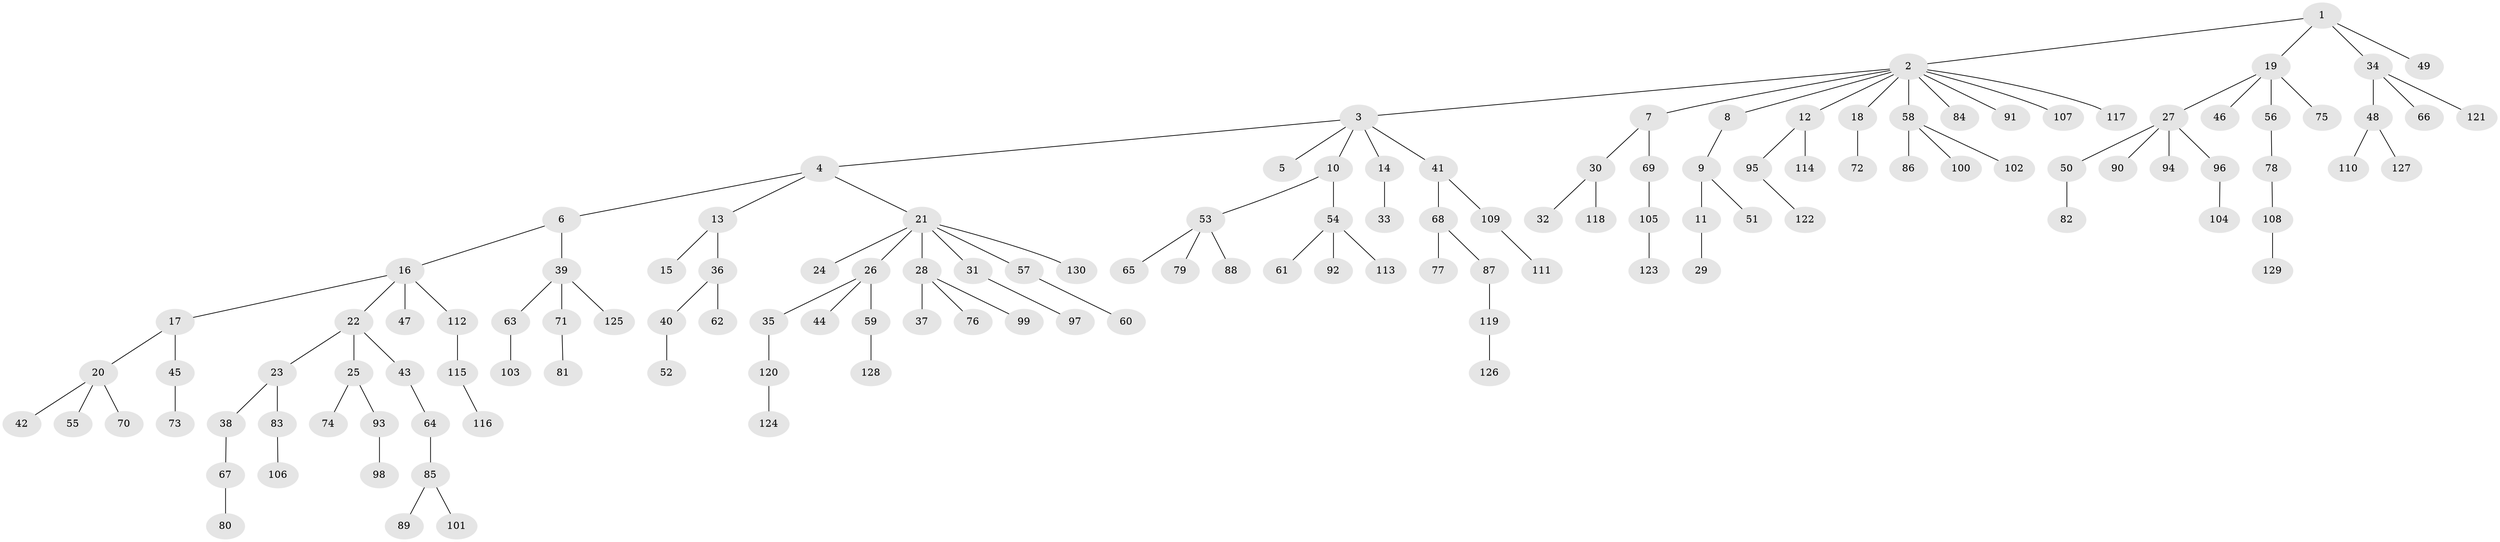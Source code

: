 // coarse degree distribution, {13: 0.011111111111111112, 8: 0.011111111111111112, 1: 0.5888888888888889, 5: 0.022222222222222223, 4: 0.06666666666666667, 2: 0.16666666666666666, 3: 0.12222222222222222, 7: 0.011111111111111112}
// Generated by graph-tools (version 1.1) at 2025/24/03/03/25 07:24:05]
// undirected, 130 vertices, 129 edges
graph export_dot {
graph [start="1"]
  node [color=gray90,style=filled];
  1;
  2;
  3;
  4;
  5;
  6;
  7;
  8;
  9;
  10;
  11;
  12;
  13;
  14;
  15;
  16;
  17;
  18;
  19;
  20;
  21;
  22;
  23;
  24;
  25;
  26;
  27;
  28;
  29;
  30;
  31;
  32;
  33;
  34;
  35;
  36;
  37;
  38;
  39;
  40;
  41;
  42;
  43;
  44;
  45;
  46;
  47;
  48;
  49;
  50;
  51;
  52;
  53;
  54;
  55;
  56;
  57;
  58;
  59;
  60;
  61;
  62;
  63;
  64;
  65;
  66;
  67;
  68;
  69;
  70;
  71;
  72;
  73;
  74;
  75;
  76;
  77;
  78;
  79;
  80;
  81;
  82;
  83;
  84;
  85;
  86;
  87;
  88;
  89;
  90;
  91;
  92;
  93;
  94;
  95;
  96;
  97;
  98;
  99;
  100;
  101;
  102;
  103;
  104;
  105;
  106;
  107;
  108;
  109;
  110;
  111;
  112;
  113;
  114;
  115;
  116;
  117;
  118;
  119;
  120;
  121;
  122;
  123;
  124;
  125;
  126;
  127;
  128;
  129;
  130;
  1 -- 2;
  1 -- 19;
  1 -- 34;
  1 -- 49;
  2 -- 3;
  2 -- 7;
  2 -- 8;
  2 -- 12;
  2 -- 18;
  2 -- 58;
  2 -- 84;
  2 -- 91;
  2 -- 107;
  2 -- 117;
  3 -- 4;
  3 -- 5;
  3 -- 10;
  3 -- 14;
  3 -- 41;
  4 -- 6;
  4 -- 13;
  4 -- 21;
  6 -- 16;
  6 -- 39;
  7 -- 30;
  7 -- 69;
  8 -- 9;
  9 -- 11;
  9 -- 51;
  10 -- 53;
  10 -- 54;
  11 -- 29;
  12 -- 95;
  12 -- 114;
  13 -- 15;
  13 -- 36;
  14 -- 33;
  16 -- 17;
  16 -- 22;
  16 -- 47;
  16 -- 112;
  17 -- 20;
  17 -- 45;
  18 -- 72;
  19 -- 27;
  19 -- 46;
  19 -- 56;
  19 -- 75;
  20 -- 42;
  20 -- 55;
  20 -- 70;
  21 -- 24;
  21 -- 26;
  21 -- 28;
  21 -- 31;
  21 -- 57;
  21 -- 130;
  22 -- 23;
  22 -- 25;
  22 -- 43;
  23 -- 38;
  23 -- 83;
  25 -- 74;
  25 -- 93;
  26 -- 35;
  26 -- 44;
  26 -- 59;
  27 -- 50;
  27 -- 90;
  27 -- 94;
  27 -- 96;
  28 -- 37;
  28 -- 76;
  28 -- 99;
  30 -- 32;
  30 -- 118;
  31 -- 97;
  34 -- 48;
  34 -- 66;
  34 -- 121;
  35 -- 120;
  36 -- 40;
  36 -- 62;
  38 -- 67;
  39 -- 63;
  39 -- 71;
  39 -- 125;
  40 -- 52;
  41 -- 68;
  41 -- 109;
  43 -- 64;
  45 -- 73;
  48 -- 110;
  48 -- 127;
  50 -- 82;
  53 -- 65;
  53 -- 79;
  53 -- 88;
  54 -- 61;
  54 -- 92;
  54 -- 113;
  56 -- 78;
  57 -- 60;
  58 -- 86;
  58 -- 100;
  58 -- 102;
  59 -- 128;
  63 -- 103;
  64 -- 85;
  67 -- 80;
  68 -- 77;
  68 -- 87;
  69 -- 105;
  71 -- 81;
  78 -- 108;
  83 -- 106;
  85 -- 89;
  85 -- 101;
  87 -- 119;
  93 -- 98;
  95 -- 122;
  96 -- 104;
  105 -- 123;
  108 -- 129;
  109 -- 111;
  112 -- 115;
  115 -- 116;
  119 -- 126;
  120 -- 124;
}
